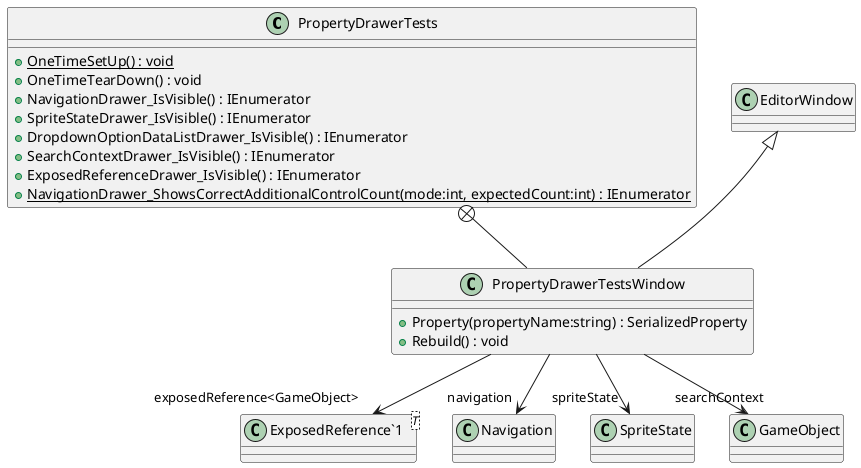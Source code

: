 @startuml
class PropertyDrawerTests {
    + {static} OneTimeSetUp() : void
    + OneTimeTearDown() : void
    + NavigationDrawer_IsVisible() : IEnumerator
    + SpriteStateDrawer_IsVisible() : IEnumerator
    + DropdownOptionDataListDrawer_IsVisible() : IEnumerator
    + SearchContextDrawer_IsVisible() : IEnumerator
    + ExposedReferenceDrawer_IsVisible() : IEnumerator
    + {static} NavigationDrawer_ShowsCorrectAdditionalControlCount(mode:int, expectedCount:int) : IEnumerator
}
class PropertyDrawerTestsWindow {
    + Property(propertyName:string) : SerializedProperty
    + Rebuild() : void
}
class "ExposedReference`1"<T> {
}
PropertyDrawerTests +-- PropertyDrawerTestsWindow
EditorWindow <|-- PropertyDrawerTestsWindow
PropertyDrawerTestsWindow --> "navigation" Navigation
PropertyDrawerTestsWindow --> "spriteState" SpriteState
PropertyDrawerTestsWindow --> "searchContext" GameObject
PropertyDrawerTestsWindow --> "exposedReference<GameObject>" "ExposedReference`1"
@enduml
